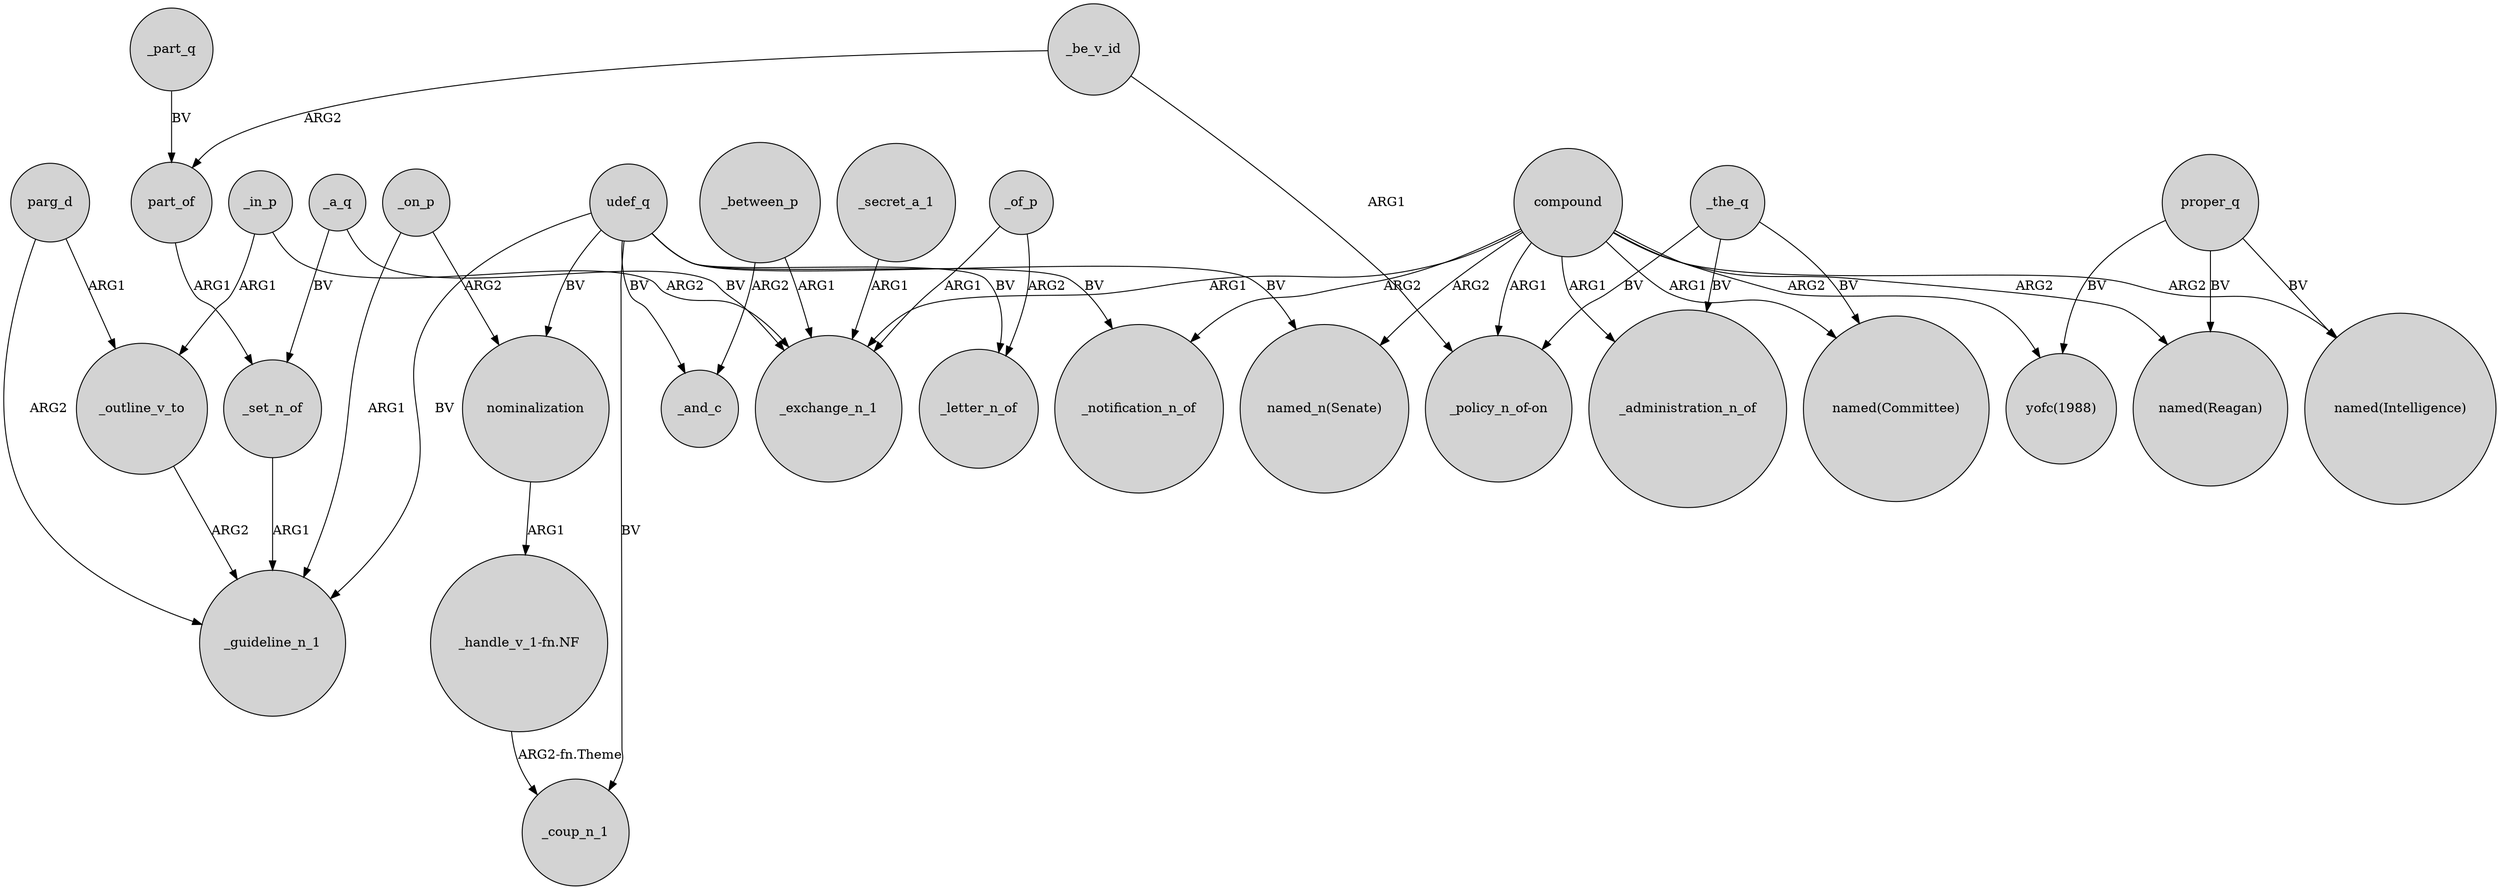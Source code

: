digraph {
	node [shape=circle style=filled]
	parg_d -> _guideline_n_1 [label=ARG2]
	_of_p -> _exchange_n_1 [label=ARG1]
	_the_q -> "_policy_n_of-on" [label=BV]
	udef_q -> _letter_n_of [label=BV]
	_on_p -> nominalization [label=ARG2]
	udef_q -> _guideline_n_1 [label=BV]
	compound -> _administration_n_of [label=ARG1]
	"_handle_v_1-fn.NF" -> _coup_n_1 [label="ARG2-fn.Theme"]
	proper_q -> "named(Intelligence)" [label=BV]
	udef_q -> _coup_n_1 [label=BV]
	_a_q -> _exchange_n_1 [label=BV]
	compound -> "named(Intelligence)" [label=ARG2]
	_secret_a_1 -> _exchange_n_1 [label=ARG1]
	_part_q -> part_of [label=BV]
	_in_p -> _outline_v_to [label=ARG1]
	_a_q -> _set_n_of [label=BV]
	_of_p -> _letter_n_of [label=ARG2]
	compound -> "_policy_n_of-on" [label=ARG1]
	_on_p -> _guideline_n_1 [label=ARG1]
	compound -> _exchange_n_1 [label=ARG1]
	proper_q -> "yofc(1988)" [label=BV]
	nominalization -> "_handle_v_1-fn.NF" [label=ARG1]
	_between_p -> _and_c [label=ARG2]
	compound -> "named_n(Senate)" [label=ARG2]
	part_of -> _set_n_of [label=ARG1]
	udef_q -> nominalization [label=BV]
	compound -> _notification_n_of [label=ARG2]
	parg_d -> _outline_v_to [label=ARG1]
	compound -> "named(Committee)" [label=ARG1]
	proper_q -> "named(Reagan)" [label=BV]
	compound -> "named(Reagan)" [label=ARG2]
	udef_q -> "named_n(Senate)" [label=BV]
	udef_q -> _notification_n_of [label=BV]
	_be_v_id -> "_policy_n_of-on" [label=ARG1]
	_in_p -> _exchange_n_1 [label=ARG2]
	_set_n_of -> _guideline_n_1 [label=ARG1]
	_the_q -> "named(Committee)" [label=BV]
	_the_q -> _administration_n_of [label=BV]
	_be_v_id -> part_of [label=ARG2]
	udef_q -> _and_c [label=BV]
	compound -> "yofc(1988)" [label=ARG2]
	_outline_v_to -> _guideline_n_1 [label=ARG2]
	_between_p -> _exchange_n_1 [label=ARG1]
}
